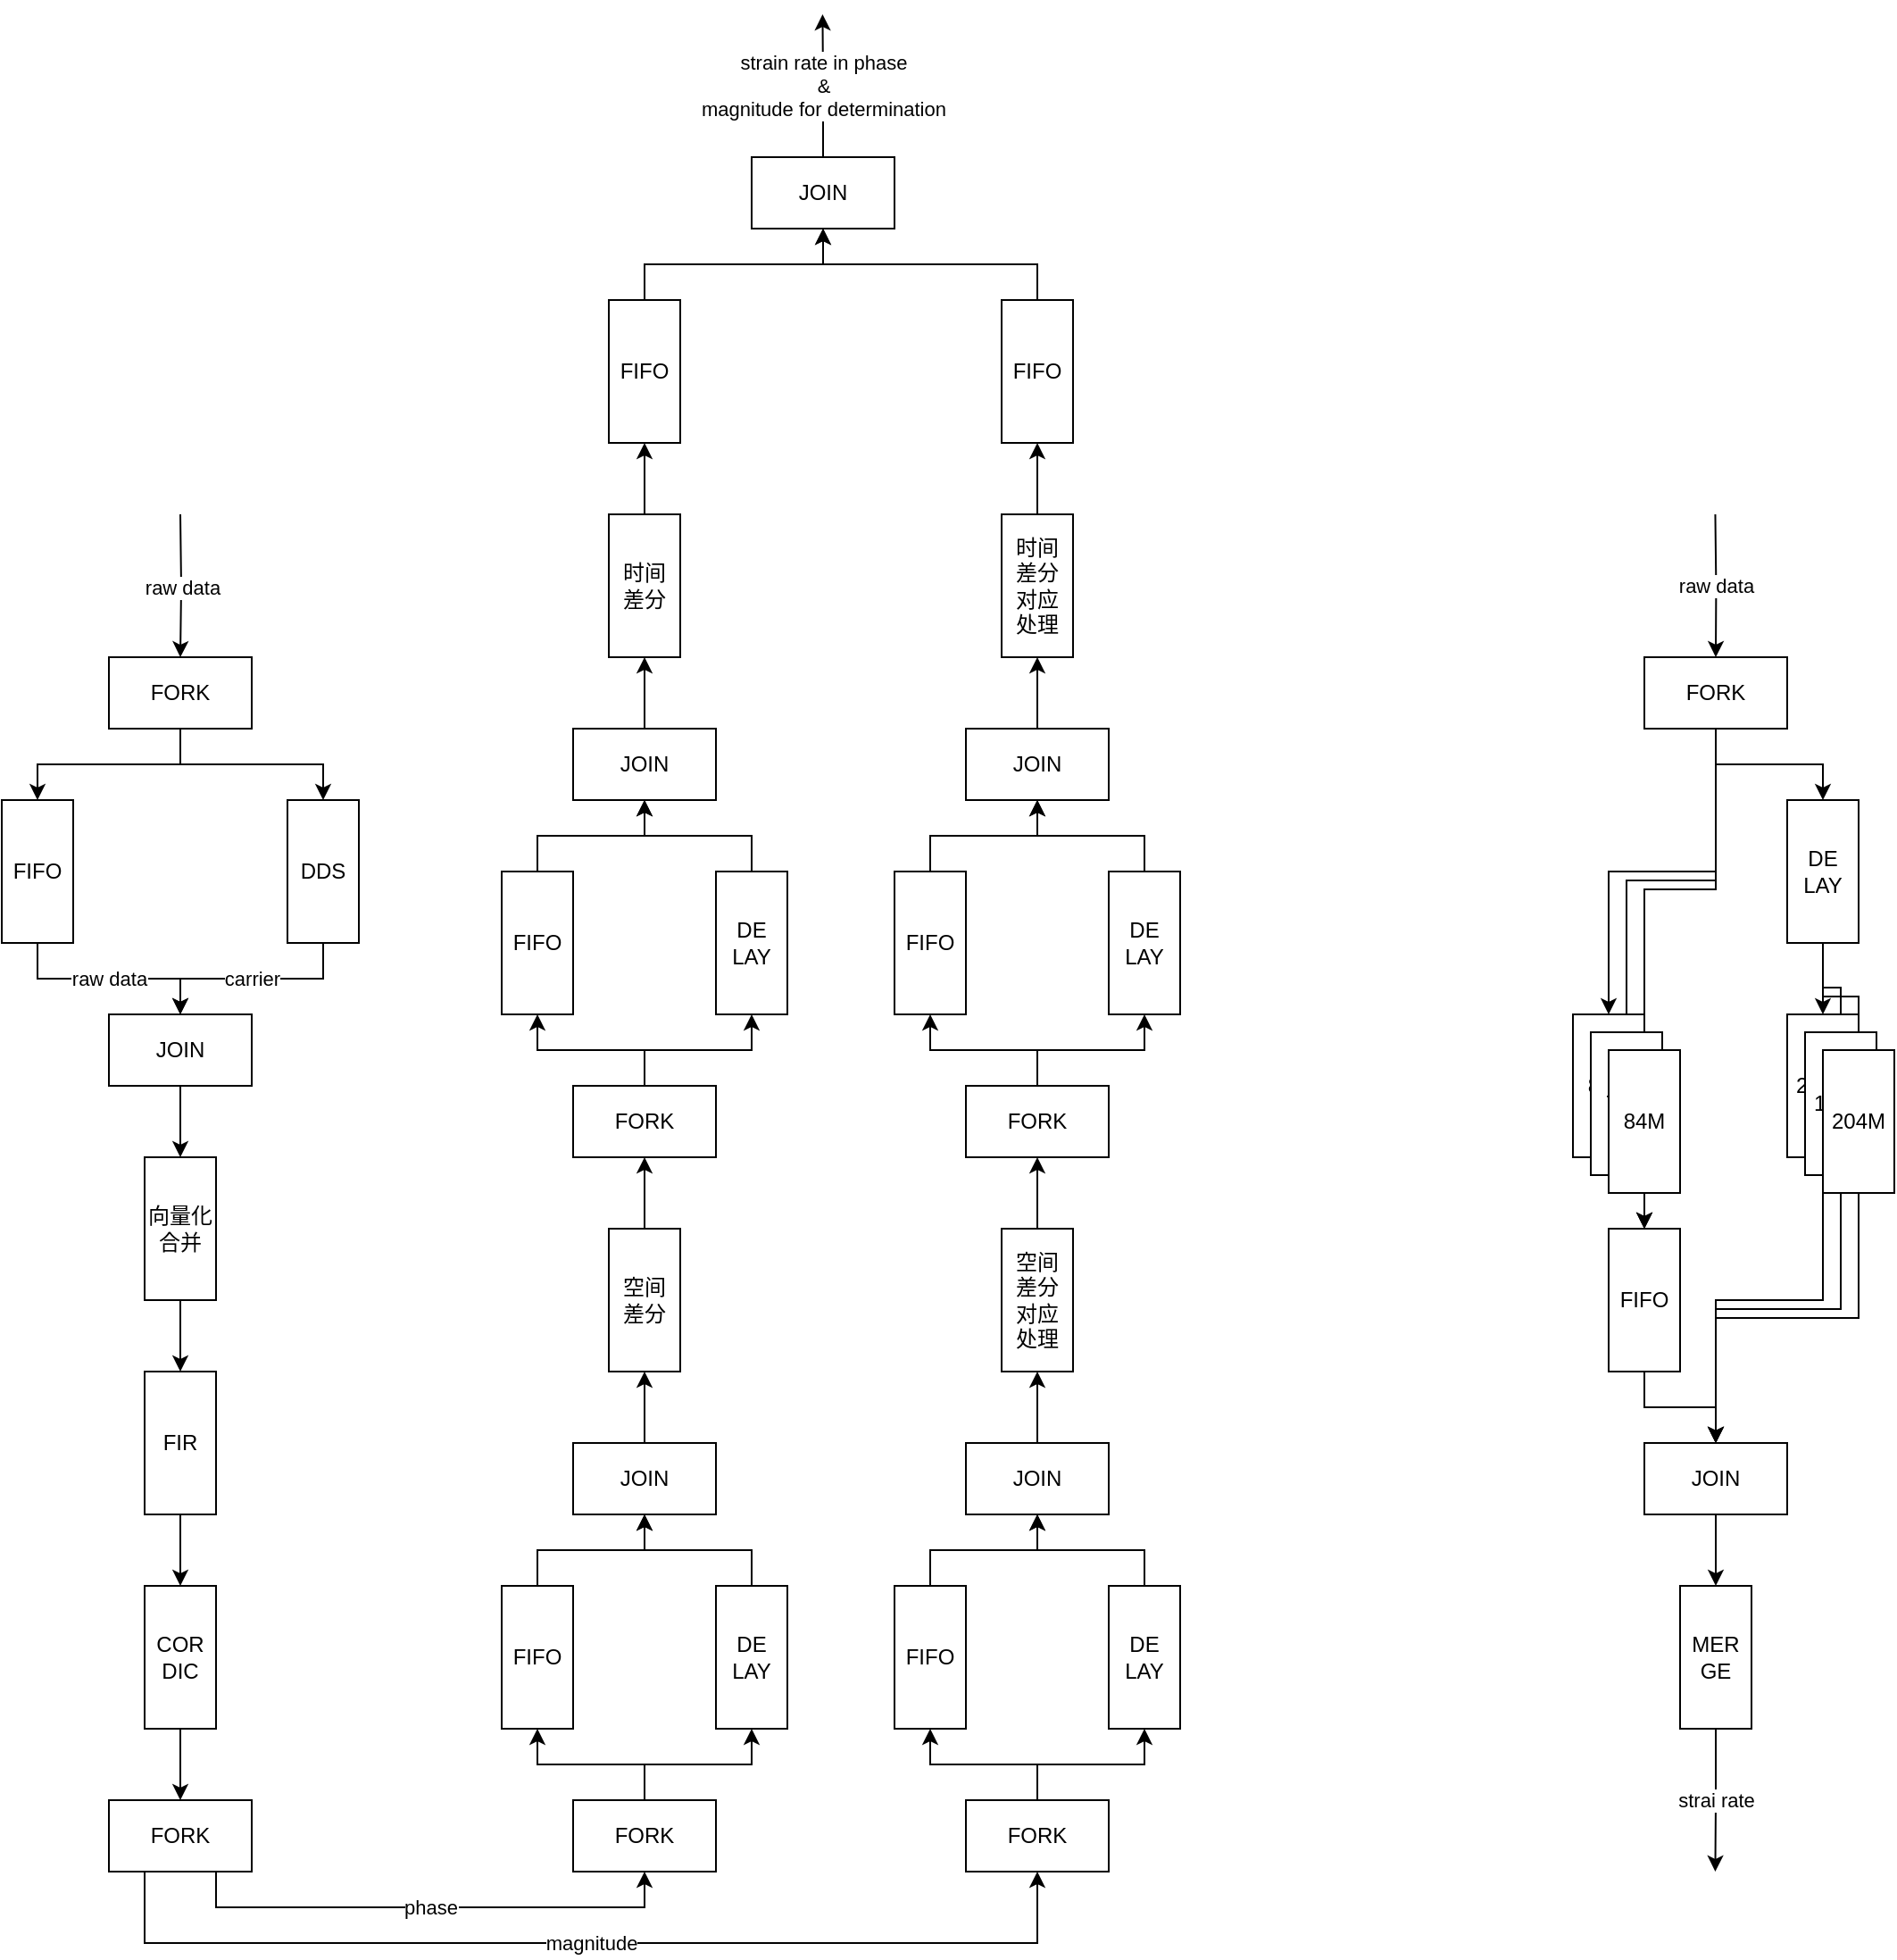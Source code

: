 <mxfile version="26.0.6">
  <diagram name="第 1 页" id="slVTdA2KLXwG89uPIDer">
    <mxGraphModel dx="1392" dy="1972" grid="1" gridSize="10" guides="1" tooltips="1" connect="1" arrows="1" fold="1" page="1" pageScale="1" pageWidth="827" pageHeight="1169" math="0" shadow="0">
      <root>
        <mxCell id="0" />
        <mxCell id="1" parent="0" />
        <mxCell id="TVwda_yAYKdPDHhmBfI9-2" value="raw data" style="edgeStyle=orthogonalEdgeStyle;rounded=0;orthogonalLoop=1;jettySize=auto;html=1;entryX=0.5;entryY=0;entryDx=0;entryDy=0;" edge="1" parent="1" target="TVwda_yAYKdPDHhmBfI9-1">
          <mxGeometry relative="1" as="geometry">
            <mxPoint x="140" y="280" as="sourcePoint" />
          </mxGeometry>
        </mxCell>
        <mxCell id="TVwda_yAYKdPDHhmBfI9-6" style="edgeStyle=orthogonalEdgeStyle;rounded=0;orthogonalLoop=1;jettySize=auto;html=1;exitX=0.5;exitY=1;exitDx=0;exitDy=0;entryX=0.5;entryY=0;entryDx=0;entryDy=0;" edge="1" parent="1" source="TVwda_yAYKdPDHhmBfI9-1" target="TVwda_yAYKdPDHhmBfI9-3">
          <mxGeometry relative="1" as="geometry" />
        </mxCell>
        <mxCell id="TVwda_yAYKdPDHhmBfI9-69" style="edgeStyle=orthogonalEdgeStyle;rounded=0;orthogonalLoop=1;jettySize=auto;html=1;exitX=0.5;exitY=1;exitDx=0;exitDy=0;entryX=0.5;entryY=0;entryDx=0;entryDy=0;" edge="1" parent="1" source="TVwda_yAYKdPDHhmBfI9-1" target="TVwda_yAYKdPDHhmBfI9-4">
          <mxGeometry relative="1" as="geometry" />
        </mxCell>
        <mxCell id="TVwda_yAYKdPDHhmBfI9-1" value="FORK" style="rounded=0;whiteSpace=wrap;html=1;" vertex="1" parent="1">
          <mxGeometry x="100" y="360" width="80" height="40" as="geometry" />
        </mxCell>
        <mxCell id="TVwda_yAYKdPDHhmBfI9-8" value="raw data" style="edgeStyle=orthogonalEdgeStyle;rounded=0;orthogonalLoop=1;jettySize=auto;html=1;exitX=0.5;exitY=1;exitDx=0;exitDy=0;entryX=0.5;entryY=0;entryDx=0;entryDy=0;" edge="1" parent="1" source="TVwda_yAYKdPDHhmBfI9-3" target="TVwda_yAYKdPDHhmBfI9-7">
          <mxGeometry relative="1" as="geometry" />
        </mxCell>
        <mxCell id="TVwda_yAYKdPDHhmBfI9-3" value="FIFO" style="rounded=0;whiteSpace=wrap;html=1;" vertex="1" parent="1">
          <mxGeometry x="40" y="440" width="40" height="80" as="geometry" />
        </mxCell>
        <mxCell id="TVwda_yAYKdPDHhmBfI9-70" value="carrier" style="edgeStyle=orthogonalEdgeStyle;rounded=0;orthogonalLoop=1;jettySize=auto;html=1;exitX=0.5;exitY=1;exitDx=0;exitDy=0;entryX=0.5;entryY=0;entryDx=0;entryDy=0;" edge="1" parent="1" source="TVwda_yAYKdPDHhmBfI9-4" target="TVwda_yAYKdPDHhmBfI9-7">
          <mxGeometry relative="1" as="geometry" />
        </mxCell>
        <mxCell id="TVwda_yAYKdPDHhmBfI9-4" value="DDS" style="rounded=0;whiteSpace=wrap;html=1;" vertex="1" parent="1">
          <mxGeometry x="200" y="440" width="40" height="80" as="geometry" />
        </mxCell>
        <mxCell id="TVwda_yAYKdPDHhmBfI9-11" style="edgeStyle=orthogonalEdgeStyle;rounded=0;orthogonalLoop=1;jettySize=auto;html=1;exitX=0.5;exitY=1;exitDx=0;exitDy=0;entryX=0.5;entryY=0;entryDx=0;entryDy=0;" edge="1" parent="1" source="TVwda_yAYKdPDHhmBfI9-7" target="TVwda_yAYKdPDHhmBfI9-16">
          <mxGeometry relative="1" as="geometry">
            <mxPoint x="140" y="640" as="targetPoint" />
          </mxGeometry>
        </mxCell>
        <mxCell id="TVwda_yAYKdPDHhmBfI9-7" value="JOIN" style="rounded=0;whiteSpace=wrap;html=1;" vertex="1" parent="1">
          <mxGeometry x="100" y="560" width="80" height="40" as="geometry" />
        </mxCell>
        <mxCell id="TVwda_yAYKdPDHhmBfI9-20" style="edgeStyle=orthogonalEdgeStyle;rounded=0;orthogonalLoop=1;jettySize=auto;html=1;exitX=0.5;exitY=1;exitDx=0;exitDy=0;entryX=0.5;entryY=0;entryDx=0;entryDy=0;" edge="1" parent="1" source="TVwda_yAYKdPDHhmBfI9-15" target="TVwda_yAYKdPDHhmBfI9-19">
          <mxGeometry relative="1" as="geometry" />
        </mxCell>
        <mxCell id="TVwda_yAYKdPDHhmBfI9-15" value="FIR" style="rounded=0;whiteSpace=wrap;html=1;" vertex="1" parent="1">
          <mxGeometry x="120" y="760" width="40" height="80" as="geometry" />
        </mxCell>
        <mxCell id="TVwda_yAYKdPDHhmBfI9-17" style="edgeStyle=orthogonalEdgeStyle;rounded=0;orthogonalLoop=1;jettySize=auto;html=1;exitX=0.5;exitY=1;exitDx=0;exitDy=0;entryX=0.5;entryY=0;entryDx=0;entryDy=0;" edge="1" parent="1" source="TVwda_yAYKdPDHhmBfI9-16" target="TVwda_yAYKdPDHhmBfI9-15">
          <mxGeometry relative="1" as="geometry" />
        </mxCell>
        <mxCell id="TVwda_yAYKdPDHhmBfI9-16" value="向量化&lt;br&gt;合并" style="rounded=0;whiteSpace=wrap;html=1;" vertex="1" parent="1">
          <mxGeometry x="120" y="640" width="40" height="80" as="geometry" />
        </mxCell>
        <mxCell id="TVwda_yAYKdPDHhmBfI9-23" style="edgeStyle=orthogonalEdgeStyle;rounded=0;orthogonalLoop=1;jettySize=auto;html=1;exitX=0.5;exitY=1;exitDx=0;exitDy=0;entryX=0.5;entryY=0;entryDx=0;entryDy=0;" edge="1" parent="1" source="TVwda_yAYKdPDHhmBfI9-19" target="TVwda_yAYKdPDHhmBfI9-22">
          <mxGeometry relative="1" as="geometry" />
        </mxCell>
        <mxCell id="TVwda_yAYKdPDHhmBfI9-19" value="COR&lt;br&gt;DIC" style="rounded=0;whiteSpace=wrap;html=1;" vertex="1" parent="1">
          <mxGeometry x="120" y="880" width="40" height="80" as="geometry" />
        </mxCell>
        <mxCell id="TVwda_yAYKdPDHhmBfI9-26" value="phase" style="edgeStyle=orthogonalEdgeStyle;rounded=0;orthogonalLoop=1;jettySize=auto;html=1;exitX=0.75;exitY=1;exitDx=0;exitDy=0;entryX=0.5;entryY=1;entryDx=0;entryDy=0;" edge="1" parent="1" source="TVwda_yAYKdPDHhmBfI9-22" target="TVwda_yAYKdPDHhmBfI9-24">
          <mxGeometry relative="1" as="geometry" />
        </mxCell>
        <mxCell id="TVwda_yAYKdPDHhmBfI9-48" value="magnitude" style="edgeStyle=orthogonalEdgeStyle;rounded=0;orthogonalLoop=1;jettySize=auto;html=1;exitX=0.25;exitY=1;exitDx=0;exitDy=0;entryX=0.5;entryY=1;entryDx=0;entryDy=0;" edge="1" parent="1" source="TVwda_yAYKdPDHhmBfI9-22" target="TVwda_yAYKdPDHhmBfI9-40">
          <mxGeometry relative="1" as="geometry">
            <Array as="points">
              <mxPoint x="120" y="1080" />
              <mxPoint x="620" y="1080" />
            </Array>
          </mxGeometry>
        </mxCell>
        <mxCell id="TVwda_yAYKdPDHhmBfI9-22" value="FORK" style="rounded=0;whiteSpace=wrap;html=1;" vertex="1" parent="1">
          <mxGeometry x="100" y="1000" width="80" height="40" as="geometry" />
        </mxCell>
        <mxCell id="TVwda_yAYKdPDHhmBfI9-30" style="edgeStyle=orthogonalEdgeStyle;rounded=0;orthogonalLoop=1;jettySize=auto;html=1;exitX=0.5;exitY=0;exitDx=0;exitDy=0;entryX=0.5;entryY=1;entryDx=0;entryDy=0;" edge="1" parent="1" source="TVwda_yAYKdPDHhmBfI9-24" target="TVwda_yAYKdPDHhmBfI9-28">
          <mxGeometry relative="1" as="geometry" />
        </mxCell>
        <mxCell id="TVwda_yAYKdPDHhmBfI9-31" style="edgeStyle=orthogonalEdgeStyle;rounded=0;orthogonalLoop=1;jettySize=auto;html=1;exitX=0.5;exitY=0;exitDx=0;exitDy=0;entryX=0.5;entryY=1;entryDx=0;entryDy=0;" edge="1" parent="1" source="TVwda_yAYKdPDHhmBfI9-24" target="TVwda_yAYKdPDHhmBfI9-27">
          <mxGeometry relative="1" as="geometry" />
        </mxCell>
        <mxCell id="TVwda_yAYKdPDHhmBfI9-24" value="FORK" style="rounded=0;whiteSpace=wrap;html=1;" vertex="1" parent="1">
          <mxGeometry x="360" y="1000" width="80" height="40" as="geometry" />
        </mxCell>
        <mxCell id="TVwda_yAYKdPDHhmBfI9-33" style="edgeStyle=orthogonalEdgeStyle;rounded=0;orthogonalLoop=1;jettySize=auto;html=1;exitX=0.5;exitY=0;exitDx=0;exitDy=0;entryX=0.5;entryY=1;entryDx=0;entryDy=0;" edge="1" parent="1" source="TVwda_yAYKdPDHhmBfI9-27" target="TVwda_yAYKdPDHhmBfI9-29">
          <mxGeometry relative="1" as="geometry" />
        </mxCell>
        <mxCell id="TVwda_yAYKdPDHhmBfI9-27" value="DE&lt;br&gt;LAY" style="rounded=0;whiteSpace=wrap;html=1;" vertex="1" parent="1">
          <mxGeometry x="440" y="880" width="40" height="80" as="geometry" />
        </mxCell>
        <mxCell id="TVwda_yAYKdPDHhmBfI9-32" style="edgeStyle=orthogonalEdgeStyle;rounded=0;orthogonalLoop=1;jettySize=auto;html=1;exitX=0.5;exitY=0;exitDx=0;exitDy=0;entryX=0.5;entryY=1;entryDx=0;entryDy=0;" edge="1" parent="1" source="TVwda_yAYKdPDHhmBfI9-28" target="TVwda_yAYKdPDHhmBfI9-29">
          <mxGeometry relative="1" as="geometry" />
        </mxCell>
        <mxCell id="TVwda_yAYKdPDHhmBfI9-28" value="FIFO" style="rounded=0;whiteSpace=wrap;html=1;" vertex="1" parent="1">
          <mxGeometry x="320" y="880" width="40" height="80" as="geometry" />
        </mxCell>
        <mxCell id="TVwda_yAYKdPDHhmBfI9-36" style="edgeStyle=orthogonalEdgeStyle;rounded=0;orthogonalLoop=1;jettySize=auto;html=1;exitX=0.5;exitY=0;exitDx=0;exitDy=0;entryX=0.5;entryY=1;entryDx=0;entryDy=0;" edge="1" parent="1" source="TVwda_yAYKdPDHhmBfI9-29" target="TVwda_yAYKdPDHhmBfI9-35">
          <mxGeometry relative="1" as="geometry" />
        </mxCell>
        <mxCell id="TVwda_yAYKdPDHhmBfI9-29" value="JOIN" style="rounded=0;whiteSpace=wrap;html=1;" vertex="1" parent="1">
          <mxGeometry x="360" y="800" width="80" height="40" as="geometry" />
        </mxCell>
        <mxCell id="TVwda_yAYKdPDHhmBfI9-81" style="edgeStyle=orthogonalEdgeStyle;rounded=0;orthogonalLoop=1;jettySize=auto;html=1;exitX=0.5;exitY=0;exitDx=0;exitDy=0;entryX=0.5;entryY=1;entryDx=0;entryDy=0;" edge="1" parent="1" source="TVwda_yAYKdPDHhmBfI9-35" target="TVwda_yAYKdPDHhmBfI9-73">
          <mxGeometry relative="1" as="geometry" />
        </mxCell>
        <mxCell id="TVwda_yAYKdPDHhmBfI9-35" value="空间&lt;br&gt;差分" style="rounded=0;whiteSpace=wrap;html=1;" vertex="1" parent="1">
          <mxGeometry x="380" y="680" width="40" height="80" as="geometry" />
        </mxCell>
        <mxCell id="TVwda_yAYKdPDHhmBfI9-38" style="edgeStyle=orthogonalEdgeStyle;rounded=0;orthogonalLoop=1;jettySize=auto;html=1;exitX=0.5;exitY=0;exitDx=0;exitDy=0;entryX=0.5;entryY=1;entryDx=0;entryDy=0;" edge="1" source="TVwda_yAYKdPDHhmBfI9-40" target="TVwda_yAYKdPDHhmBfI9-44" parent="1">
          <mxGeometry relative="1" as="geometry" />
        </mxCell>
        <mxCell id="TVwda_yAYKdPDHhmBfI9-39" style="edgeStyle=orthogonalEdgeStyle;rounded=0;orthogonalLoop=1;jettySize=auto;html=1;exitX=0.5;exitY=0;exitDx=0;exitDy=0;entryX=0.5;entryY=1;entryDx=0;entryDy=0;" edge="1" source="TVwda_yAYKdPDHhmBfI9-40" target="TVwda_yAYKdPDHhmBfI9-42" parent="1">
          <mxGeometry relative="1" as="geometry" />
        </mxCell>
        <mxCell id="TVwda_yAYKdPDHhmBfI9-40" value="FORK" style="rounded=0;whiteSpace=wrap;html=1;" vertex="1" parent="1">
          <mxGeometry x="580" y="1000" width="80" height="40" as="geometry" />
        </mxCell>
        <mxCell id="TVwda_yAYKdPDHhmBfI9-41" style="edgeStyle=orthogonalEdgeStyle;rounded=0;orthogonalLoop=1;jettySize=auto;html=1;exitX=0.5;exitY=0;exitDx=0;exitDy=0;entryX=0.5;entryY=1;entryDx=0;entryDy=0;" edge="1" source="TVwda_yAYKdPDHhmBfI9-42" target="TVwda_yAYKdPDHhmBfI9-46" parent="1">
          <mxGeometry relative="1" as="geometry" />
        </mxCell>
        <mxCell id="TVwda_yAYKdPDHhmBfI9-42" value="DE&lt;br&gt;LAY" style="rounded=0;whiteSpace=wrap;html=1;" vertex="1" parent="1">
          <mxGeometry x="660" y="880" width="40" height="80" as="geometry" />
        </mxCell>
        <mxCell id="TVwda_yAYKdPDHhmBfI9-43" style="edgeStyle=orthogonalEdgeStyle;rounded=0;orthogonalLoop=1;jettySize=auto;html=1;exitX=0.5;exitY=0;exitDx=0;exitDy=0;entryX=0.5;entryY=1;entryDx=0;entryDy=0;" edge="1" source="TVwda_yAYKdPDHhmBfI9-44" target="TVwda_yAYKdPDHhmBfI9-46" parent="1">
          <mxGeometry relative="1" as="geometry" />
        </mxCell>
        <mxCell id="TVwda_yAYKdPDHhmBfI9-44" value="FIFO" style="rounded=0;whiteSpace=wrap;html=1;" vertex="1" parent="1">
          <mxGeometry x="540" y="880" width="40" height="80" as="geometry" />
        </mxCell>
        <mxCell id="TVwda_yAYKdPDHhmBfI9-45" style="edgeStyle=orthogonalEdgeStyle;rounded=0;orthogonalLoop=1;jettySize=auto;html=1;exitX=0.5;exitY=0;exitDx=0;exitDy=0;entryX=0.5;entryY=1;entryDx=0;entryDy=0;" edge="1" source="TVwda_yAYKdPDHhmBfI9-46" target="TVwda_yAYKdPDHhmBfI9-47" parent="1">
          <mxGeometry relative="1" as="geometry" />
        </mxCell>
        <mxCell id="TVwda_yAYKdPDHhmBfI9-46" value="JOIN" style="rounded=0;whiteSpace=wrap;html=1;" vertex="1" parent="1">
          <mxGeometry x="580" y="800" width="80" height="40" as="geometry" />
        </mxCell>
        <mxCell id="TVwda_yAYKdPDHhmBfI9-92" style="edgeStyle=orthogonalEdgeStyle;rounded=0;orthogonalLoop=1;jettySize=auto;html=1;exitX=0.5;exitY=0;exitDx=0;exitDy=0;entryX=0.5;entryY=1;entryDx=0;entryDy=0;" edge="1" parent="1" source="TVwda_yAYKdPDHhmBfI9-47" target="TVwda_yAYKdPDHhmBfI9-84">
          <mxGeometry relative="1" as="geometry" />
        </mxCell>
        <mxCell id="TVwda_yAYKdPDHhmBfI9-47" value="空间&lt;br&gt;差分&lt;br&gt;对应&lt;br&gt;处理" style="rounded=0;whiteSpace=wrap;html=1;" vertex="1" parent="1">
          <mxGeometry x="600" y="680" width="40" height="80" as="geometry" />
        </mxCell>
        <mxCell id="TVwda_yAYKdPDHhmBfI9-71" style="edgeStyle=orthogonalEdgeStyle;rounded=0;orthogonalLoop=1;jettySize=auto;html=1;exitX=0.5;exitY=0;exitDx=0;exitDy=0;entryX=0.5;entryY=1;entryDx=0;entryDy=0;" edge="1" source="TVwda_yAYKdPDHhmBfI9-73" target="TVwda_yAYKdPDHhmBfI9-77" parent="1">
          <mxGeometry relative="1" as="geometry" />
        </mxCell>
        <mxCell id="TVwda_yAYKdPDHhmBfI9-72" style="edgeStyle=orthogonalEdgeStyle;rounded=0;orthogonalLoop=1;jettySize=auto;html=1;exitX=0.5;exitY=0;exitDx=0;exitDy=0;entryX=0.5;entryY=1;entryDx=0;entryDy=0;" edge="1" source="TVwda_yAYKdPDHhmBfI9-73" target="TVwda_yAYKdPDHhmBfI9-75" parent="1">
          <mxGeometry relative="1" as="geometry" />
        </mxCell>
        <mxCell id="TVwda_yAYKdPDHhmBfI9-73" value="FORK" style="rounded=0;whiteSpace=wrap;html=1;" vertex="1" parent="1">
          <mxGeometry x="360" y="600" width="80" height="40" as="geometry" />
        </mxCell>
        <mxCell id="TVwda_yAYKdPDHhmBfI9-74" style="edgeStyle=orthogonalEdgeStyle;rounded=0;orthogonalLoop=1;jettySize=auto;html=1;exitX=0.5;exitY=0;exitDx=0;exitDy=0;entryX=0.5;entryY=1;entryDx=0;entryDy=0;" edge="1" source="TVwda_yAYKdPDHhmBfI9-75" target="TVwda_yAYKdPDHhmBfI9-79" parent="1">
          <mxGeometry relative="1" as="geometry" />
        </mxCell>
        <mxCell id="TVwda_yAYKdPDHhmBfI9-75" value="DE&lt;br&gt;LAY" style="rounded=0;whiteSpace=wrap;html=1;" vertex="1" parent="1">
          <mxGeometry x="440" y="480" width="40" height="80" as="geometry" />
        </mxCell>
        <mxCell id="TVwda_yAYKdPDHhmBfI9-76" style="edgeStyle=orthogonalEdgeStyle;rounded=0;orthogonalLoop=1;jettySize=auto;html=1;exitX=0.5;exitY=0;exitDx=0;exitDy=0;entryX=0.5;entryY=1;entryDx=0;entryDy=0;" edge="1" source="TVwda_yAYKdPDHhmBfI9-77" target="TVwda_yAYKdPDHhmBfI9-79" parent="1">
          <mxGeometry relative="1" as="geometry" />
        </mxCell>
        <mxCell id="TVwda_yAYKdPDHhmBfI9-77" value="FIFO" style="rounded=0;whiteSpace=wrap;html=1;" vertex="1" parent="1">
          <mxGeometry x="320" y="480" width="40" height="80" as="geometry" />
        </mxCell>
        <mxCell id="TVwda_yAYKdPDHhmBfI9-78" style="edgeStyle=orthogonalEdgeStyle;rounded=0;orthogonalLoop=1;jettySize=auto;html=1;exitX=0.5;exitY=0;exitDx=0;exitDy=0;entryX=0.5;entryY=1;entryDx=0;entryDy=0;" edge="1" source="TVwda_yAYKdPDHhmBfI9-79" target="TVwda_yAYKdPDHhmBfI9-80" parent="1">
          <mxGeometry relative="1" as="geometry" />
        </mxCell>
        <mxCell id="TVwda_yAYKdPDHhmBfI9-79" value="JOIN" style="rounded=0;whiteSpace=wrap;html=1;" vertex="1" parent="1">
          <mxGeometry x="360" y="400" width="80" height="40" as="geometry" />
        </mxCell>
        <mxCell id="TVwda_yAYKdPDHhmBfI9-96" style="edgeStyle=orthogonalEdgeStyle;rounded=0;orthogonalLoop=1;jettySize=auto;html=1;exitX=0.5;exitY=0;exitDx=0;exitDy=0;entryX=0.5;entryY=1;entryDx=0;entryDy=0;" edge="1" parent="1" source="TVwda_yAYKdPDHhmBfI9-80" target="TVwda_yAYKdPDHhmBfI9-93">
          <mxGeometry relative="1" as="geometry" />
        </mxCell>
        <mxCell id="TVwda_yAYKdPDHhmBfI9-80" value="时间&lt;br&gt;差分" style="rounded=0;whiteSpace=wrap;html=1;" vertex="1" parent="1">
          <mxGeometry x="380" y="280" width="40" height="80" as="geometry" />
        </mxCell>
        <mxCell id="TVwda_yAYKdPDHhmBfI9-82" style="edgeStyle=orthogonalEdgeStyle;rounded=0;orthogonalLoop=1;jettySize=auto;html=1;exitX=0.5;exitY=0;exitDx=0;exitDy=0;entryX=0.5;entryY=1;entryDx=0;entryDy=0;" edge="1" source="TVwda_yAYKdPDHhmBfI9-84" target="TVwda_yAYKdPDHhmBfI9-88" parent="1">
          <mxGeometry relative="1" as="geometry" />
        </mxCell>
        <mxCell id="TVwda_yAYKdPDHhmBfI9-83" style="edgeStyle=orthogonalEdgeStyle;rounded=0;orthogonalLoop=1;jettySize=auto;html=1;exitX=0.5;exitY=0;exitDx=0;exitDy=0;entryX=0.5;entryY=1;entryDx=0;entryDy=0;" edge="1" source="TVwda_yAYKdPDHhmBfI9-84" target="TVwda_yAYKdPDHhmBfI9-86" parent="1">
          <mxGeometry relative="1" as="geometry" />
        </mxCell>
        <mxCell id="TVwda_yAYKdPDHhmBfI9-84" value="FORK" style="rounded=0;whiteSpace=wrap;html=1;" vertex="1" parent="1">
          <mxGeometry x="580" y="600" width="80" height="40" as="geometry" />
        </mxCell>
        <mxCell id="TVwda_yAYKdPDHhmBfI9-85" style="edgeStyle=orthogonalEdgeStyle;rounded=0;orthogonalLoop=1;jettySize=auto;html=1;exitX=0.5;exitY=0;exitDx=0;exitDy=0;entryX=0.5;entryY=1;entryDx=0;entryDy=0;" edge="1" source="TVwda_yAYKdPDHhmBfI9-86" target="TVwda_yAYKdPDHhmBfI9-90" parent="1">
          <mxGeometry relative="1" as="geometry" />
        </mxCell>
        <mxCell id="TVwda_yAYKdPDHhmBfI9-86" value="DE&lt;br&gt;LAY" style="rounded=0;whiteSpace=wrap;html=1;" vertex="1" parent="1">
          <mxGeometry x="660" y="480" width="40" height="80" as="geometry" />
        </mxCell>
        <mxCell id="TVwda_yAYKdPDHhmBfI9-87" style="edgeStyle=orthogonalEdgeStyle;rounded=0;orthogonalLoop=1;jettySize=auto;html=1;exitX=0.5;exitY=0;exitDx=0;exitDy=0;entryX=0.5;entryY=1;entryDx=0;entryDy=0;" edge="1" source="TVwda_yAYKdPDHhmBfI9-88" target="TVwda_yAYKdPDHhmBfI9-90" parent="1">
          <mxGeometry relative="1" as="geometry" />
        </mxCell>
        <mxCell id="TVwda_yAYKdPDHhmBfI9-88" value="FIFO" style="rounded=0;whiteSpace=wrap;html=1;" vertex="1" parent="1">
          <mxGeometry x="540" y="480" width="40" height="80" as="geometry" />
        </mxCell>
        <mxCell id="TVwda_yAYKdPDHhmBfI9-89" style="edgeStyle=orthogonalEdgeStyle;rounded=0;orthogonalLoop=1;jettySize=auto;html=1;exitX=0.5;exitY=0;exitDx=0;exitDy=0;entryX=0.5;entryY=1;entryDx=0;entryDy=0;" edge="1" source="TVwda_yAYKdPDHhmBfI9-90" target="TVwda_yAYKdPDHhmBfI9-91" parent="1">
          <mxGeometry relative="1" as="geometry" />
        </mxCell>
        <mxCell id="TVwda_yAYKdPDHhmBfI9-90" value="JOIN" style="rounded=0;whiteSpace=wrap;html=1;" vertex="1" parent="1">
          <mxGeometry x="580" y="400" width="80" height="40" as="geometry" />
        </mxCell>
        <mxCell id="TVwda_yAYKdPDHhmBfI9-99" style="edgeStyle=orthogonalEdgeStyle;rounded=0;orthogonalLoop=1;jettySize=auto;html=1;exitX=0.5;exitY=0;exitDx=0;exitDy=0;entryX=0.5;entryY=1;entryDx=0;entryDy=0;" edge="1" parent="1" source="TVwda_yAYKdPDHhmBfI9-91" target="TVwda_yAYKdPDHhmBfI9-94">
          <mxGeometry relative="1" as="geometry" />
        </mxCell>
        <mxCell id="TVwda_yAYKdPDHhmBfI9-91" value="时间&lt;br&gt;差分&lt;br&gt;对应&lt;br&gt;处理" style="rounded=0;whiteSpace=wrap;html=1;" vertex="1" parent="1">
          <mxGeometry x="600" y="280" width="40" height="80" as="geometry" />
        </mxCell>
        <mxCell id="TVwda_yAYKdPDHhmBfI9-97" style="edgeStyle=orthogonalEdgeStyle;rounded=0;orthogonalLoop=1;jettySize=auto;html=1;exitX=0.5;exitY=0;exitDx=0;exitDy=0;entryX=0.5;entryY=1;entryDx=0;entryDy=0;" edge="1" parent="1" source="TVwda_yAYKdPDHhmBfI9-93" target="TVwda_yAYKdPDHhmBfI9-95">
          <mxGeometry relative="1" as="geometry" />
        </mxCell>
        <mxCell id="TVwda_yAYKdPDHhmBfI9-93" value="FIFO" style="rounded=0;whiteSpace=wrap;html=1;" vertex="1" parent="1">
          <mxGeometry x="380" y="160" width="40" height="80" as="geometry" />
        </mxCell>
        <mxCell id="TVwda_yAYKdPDHhmBfI9-98" style="edgeStyle=orthogonalEdgeStyle;rounded=0;orthogonalLoop=1;jettySize=auto;html=1;exitX=0.5;exitY=0;exitDx=0;exitDy=0;entryX=0.5;entryY=1;entryDx=0;entryDy=0;" edge="1" parent="1" source="TVwda_yAYKdPDHhmBfI9-94" target="TVwda_yAYKdPDHhmBfI9-95">
          <mxGeometry relative="1" as="geometry" />
        </mxCell>
        <mxCell id="TVwda_yAYKdPDHhmBfI9-94" value="FIFO" style="rounded=0;whiteSpace=wrap;html=1;" vertex="1" parent="1">
          <mxGeometry x="600" y="160" width="40" height="80" as="geometry" />
        </mxCell>
        <mxCell id="TVwda_yAYKdPDHhmBfI9-100" value="strain rate in phase&lt;br&gt;&amp;amp; &lt;br&gt;magnitude for determination" style="edgeStyle=orthogonalEdgeStyle;rounded=0;orthogonalLoop=1;jettySize=auto;html=1;exitX=0.5;exitY=0;exitDx=0;exitDy=0;" edge="1" parent="1" source="TVwda_yAYKdPDHhmBfI9-95">
          <mxGeometry relative="1" as="geometry">
            <mxPoint x="499.724" as="targetPoint" />
          </mxGeometry>
        </mxCell>
        <mxCell id="TVwda_yAYKdPDHhmBfI9-95" value="JOIN" style="rounded=0;whiteSpace=wrap;html=1;" vertex="1" parent="1">
          <mxGeometry x="460" y="80" width="80" height="40" as="geometry" />
        </mxCell>
        <mxCell id="TVwda_yAYKdPDHhmBfI9-102" value="raw data" style="edgeStyle=orthogonalEdgeStyle;rounded=0;orthogonalLoop=1;jettySize=auto;html=1;exitX=0.5;exitY=0;exitDx=0;exitDy=0;entryX=0.5;entryY=0;entryDx=0;entryDy=0;" edge="1" parent="1" target="TVwda_yAYKdPDHhmBfI9-101">
          <mxGeometry relative="1" as="geometry">
            <mxPoint x="999.724" y="280" as="sourcePoint" />
          </mxGeometry>
        </mxCell>
        <mxCell id="TVwda_yAYKdPDHhmBfI9-104" style="edgeStyle=orthogonalEdgeStyle;rounded=0;orthogonalLoop=1;jettySize=auto;html=1;exitX=0.5;exitY=1;exitDx=0;exitDy=0;entryX=0.5;entryY=0;entryDx=0;entryDy=0;" edge="1" parent="1" source="TVwda_yAYKdPDHhmBfI9-101" target="TVwda_yAYKdPDHhmBfI9-103">
          <mxGeometry relative="1" as="geometry" />
        </mxCell>
        <mxCell id="TVwda_yAYKdPDHhmBfI9-115" style="edgeStyle=orthogonalEdgeStyle;rounded=0;orthogonalLoop=1;jettySize=auto;html=1;exitX=0.5;exitY=1;exitDx=0;exitDy=0;entryX=0.5;entryY=0;entryDx=0;entryDy=0;" edge="1" parent="1" source="TVwda_yAYKdPDHhmBfI9-101" target="TVwda_yAYKdPDHhmBfI9-105">
          <mxGeometry relative="1" as="geometry" />
        </mxCell>
        <mxCell id="TVwda_yAYKdPDHhmBfI9-116" style="edgeStyle=orthogonalEdgeStyle;rounded=0;orthogonalLoop=1;jettySize=auto;html=1;exitX=0.5;exitY=1;exitDx=0;exitDy=0;entryX=0.5;entryY=0;entryDx=0;entryDy=0;" edge="1" parent="1" source="TVwda_yAYKdPDHhmBfI9-101" target="TVwda_yAYKdPDHhmBfI9-106">
          <mxGeometry relative="1" as="geometry" />
        </mxCell>
        <mxCell id="TVwda_yAYKdPDHhmBfI9-117" style="edgeStyle=orthogonalEdgeStyle;rounded=0;orthogonalLoop=1;jettySize=auto;html=1;exitX=0.5;exitY=1;exitDx=0;exitDy=0;entryX=0.5;entryY=0;entryDx=0;entryDy=0;" edge="1" parent="1" source="TVwda_yAYKdPDHhmBfI9-101" target="TVwda_yAYKdPDHhmBfI9-107">
          <mxGeometry relative="1" as="geometry" />
        </mxCell>
        <mxCell id="TVwda_yAYKdPDHhmBfI9-101" value="FORK" style="rounded=0;whiteSpace=wrap;html=1;" vertex="1" parent="1">
          <mxGeometry x="960" y="360" width="80" height="40" as="geometry" />
        </mxCell>
        <mxCell id="TVwda_yAYKdPDHhmBfI9-112" style="edgeStyle=orthogonalEdgeStyle;rounded=0;orthogonalLoop=1;jettySize=auto;html=1;exitX=0.5;exitY=1;exitDx=0;exitDy=0;entryX=0.5;entryY=0;entryDx=0;entryDy=0;" edge="1" parent="1" source="TVwda_yAYKdPDHhmBfI9-103" target="TVwda_yAYKdPDHhmBfI9-108">
          <mxGeometry relative="1" as="geometry" />
        </mxCell>
        <mxCell id="TVwda_yAYKdPDHhmBfI9-113" style="edgeStyle=orthogonalEdgeStyle;rounded=0;orthogonalLoop=1;jettySize=auto;html=1;exitX=0.5;exitY=1;exitDx=0;exitDy=0;entryX=0.5;entryY=0;entryDx=0;entryDy=0;" edge="1" parent="1" source="TVwda_yAYKdPDHhmBfI9-103" target="TVwda_yAYKdPDHhmBfI9-109">
          <mxGeometry relative="1" as="geometry" />
        </mxCell>
        <mxCell id="TVwda_yAYKdPDHhmBfI9-114" style="edgeStyle=orthogonalEdgeStyle;rounded=0;orthogonalLoop=1;jettySize=auto;html=1;exitX=0.5;exitY=1;exitDx=0;exitDy=0;entryX=0.5;entryY=0;entryDx=0;entryDy=0;" edge="1" parent="1" source="TVwda_yAYKdPDHhmBfI9-103" target="TVwda_yAYKdPDHhmBfI9-111">
          <mxGeometry relative="1" as="geometry" />
        </mxCell>
        <mxCell id="TVwda_yAYKdPDHhmBfI9-103" value="DE&lt;br&gt;LAY" style="rounded=0;whiteSpace=wrap;html=1;" vertex="1" parent="1">
          <mxGeometry x="1040" y="440" width="40" height="80" as="geometry" />
        </mxCell>
        <mxCell id="TVwda_yAYKdPDHhmBfI9-119" style="edgeStyle=orthogonalEdgeStyle;rounded=0;orthogonalLoop=1;jettySize=auto;html=1;exitX=0.5;exitY=1;exitDx=0;exitDy=0;entryX=0.5;entryY=0;entryDx=0;entryDy=0;" edge="1" parent="1" source="TVwda_yAYKdPDHhmBfI9-105" target="TVwda_yAYKdPDHhmBfI9-118">
          <mxGeometry relative="1" as="geometry" />
        </mxCell>
        <mxCell id="TVwda_yAYKdPDHhmBfI9-105" value="80M" style="rounded=0;whiteSpace=wrap;html=1;" vertex="1" parent="1">
          <mxGeometry x="920" y="560" width="40" height="80" as="geometry" />
        </mxCell>
        <mxCell id="TVwda_yAYKdPDHhmBfI9-121" style="edgeStyle=orthogonalEdgeStyle;rounded=0;orthogonalLoop=1;jettySize=auto;html=1;exitX=0.5;exitY=1;exitDx=0;exitDy=0;entryX=0.5;entryY=0;entryDx=0;entryDy=0;" edge="1" parent="1" source="TVwda_yAYKdPDHhmBfI9-106" target="TVwda_yAYKdPDHhmBfI9-118">
          <mxGeometry relative="1" as="geometry" />
        </mxCell>
        <mxCell id="TVwda_yAYKdPDHhmBfI9-106" value="76M" style="rounded=0;whiteSpace=wrap;html=1;" vertex="1" parent="1">
          <mxGeometry x="930" y="570" width="40" height="80" as="geometry" />
        </mxCell>
        <mxCell id="TVwda_yAYKdPDHhmBfI9-120" style="edgeStyle=orthogonalEdgeStyle;rounded=0;orthogonalLoop=1;jettySize=auto;html=1;exitX=0.5;exitY=1;exitDx=0;exitDy=0;entryX=0.5;entryY=0;entryDx=0;entryDy=0;" edge="1" parent="1" source="TVwda_yAYKdPDHhmBfI9-107" target="TVwda_yAYKdPDHhmBfI9-118">
          <mxGeometry relative="1" as="geometry" />
        </mxCell>
        <mxCell id="TVwda_yAYKdPDHhmBfI9-107" value="84M" style="rounded=0;whiteSpace=wrap;html=1;" vertex="1" parent="1">
          <mxGeometry x="940" y="580" width="40" height="80" as="geometry" />
        </mxCell>
        <mxCell id="TVwda_yAYKdPDHhmBfI9-124" style="edgeStyle=orthogonalEdgeStyle;rounded=0;orthogonalLoop=1;jettySize=auto;html=1;exitX=0.5;exitY=1;exitDx=0;exitDy=0;entryX=0.5;entryY=0;entryDx=0;entryDy=0;" edge="1" parent="1" source="TVwda_yAYKdPDHhmBfI9-108" target="TVwda_yAYKdPDHhmBfI9-122">
          <mxGeometry relative="1" as="geometry" />
        </mxCell>
        <mxCell id="TVwda_yAYKdPDHhmBfI9-108" value="200M" style="rounded=0;whiteSpace=wrap;html=1;" vertex="1" parent="1">
          <mxGeometry x="1040" y="560" width="40" height="80" as="geometry" />
        </mxCell>
        <mxCell id="TVwda_yAYKdPDHhmBfI9-126" style="edgeStyle=orthogonalEdgeStyle;rounded=0;orthogonalLoop=1;jettySize=auto;html=1;exitX=0.5;exitY=1;exitDx=0;exitDy=0;entryX=0.5;entryY=0;entryDx=0;entryDy=0;" edge="1" parent="1" source="TVwda_yAYKdPDHhmBfI9-109" target="TVwda_yAYKdPDHhmBfI9-122">
          <mxGeometry relative="1" as="geometry" />
        </mxCell>
        <mxCell id="TVwda_yAYKdPDHhmBfI9-109" value="196M" style="rounded=0;whiteSpace=wrap;html=1;" vertex="1" parent="1">
          <mxGeometry x="1050" y="570" width="40" height="80" as="geometry" />
        </mxCell>
        <mxCell id="TVwda_yAYKdPDHhmBfI9-125" style="edgeStyle=orthogonalEdgeStyle;rounded=0;orthogonalLoop=1;jettySize=auto;html=1;exitX=0.5;exitY=1;exitDx=0;exitDy=0;entryX=0.5;entryY=0;entryDx=0;entryDy=0;" edge="1" parent="1" source="TVwda_yAYKdPDHhmBfI9-111" target="TVwda_yAYKdPDHhmBfI9-122">
          <mxGeometry relative="1" as="geometry" />
        </mxCell>
        <mxCell id="TVwda_yAYKdPDHhmBfI9-111" value="204M" style="rounded=0;whiteSpace=wrap;html=1;" vertex="1" parent="1">
          <mxGeometry x="1060" y="580" width="40" height="80" as="geometry" />
        </mxCell>
        <mxCell id="TVwda_yAYKdPDHhmBfI9-123" style="edgeStyle=orthogonalEdgeStyle;rounded=0;orthogonalLoop=1;jettySize=auto;html=1;exitX=0.5;exitY=1;exitDx=0;exitDy=0;entryX=0.5;entryY=0;entryDx=0;entryDy=0;" edge="1" parent="1" source="TVwda_yAYKdPDHhmBfI9-118" target="TVwda_yAYKdPDHhmBfI9-122">
          <mxGeometry relative="1" as="geometry" />
        </mxCell>
        <mxCell id="TVwda_yAYKdPDHhmBfI9-118" value="FIFO" style="rounded=0;whiteSpace=wrap;html=1;" vertex="1" parent="1">
          <mxGeometry x="940" y="680" width="40" height="80" as="geometry" />
        </mxCell>
        <mxCell id="TVwda_yAYKdPDHhmBfI9-128" style="edgeStyle=orthogonalEdgeStyle;rounded=0;orthogonalLoop=1;jettySize=auto;html=1;exitX=0.5;exitY=1;exitDx=0;exitDy=0;entryX=0.5;entryY=0;entryDx=0;entryDy=0;" edge="1" parent="1" source="TVwda_yAYKdPDHhmBfI9-122" target="TVwda_yAYKdPDHhmBfI9-127">
          <mxGeometry relative="1" as="geometry" />
        </mxCell>
        <mxCell id="TVwda_yAYKdPDHhmBfI9-122" value="JOIN" style="rounded=0;whiteSpace=wrap;html=1;" vertex="1" parent="1">
          <mxGeometry x="960" y="800" width="80" height="40" as="geometry" />
        </mxCell>
        <mxCell id="TVwda_yAYKdPDHhmBfI9-130" value="strai rate" style="edgeStyle=orthogonalEdgeStyle;rounded=0;orthogonalLoop=1;jettySize=auto;html=1;exitX=0.5;exitY=1;exitDx=0;exitDy=0;" edge="1" parent="1" source="TVwda_yAYKdPDHhmBfI9-127">
          <mxGeometry relative="1" as="geometry">
            <mxPoint x="999.724" y="1040" as="targetPoint" />
          </mxGeometry>
        </mxCell>
        <mxCell id="TVwda_yAYKdPDHhmBfI9-127" value="MER&lt;br&gt;GE" style="rounded=0;whiteSpace=wrap;html=1;" vertex="1" parent="1">
          <mxGeometry x="980" y="880" width="40" height="80" as="geometry" />
        </mxCell>
      </root>
    </mxGraphModel>
  </diagram>
</mxfile>
